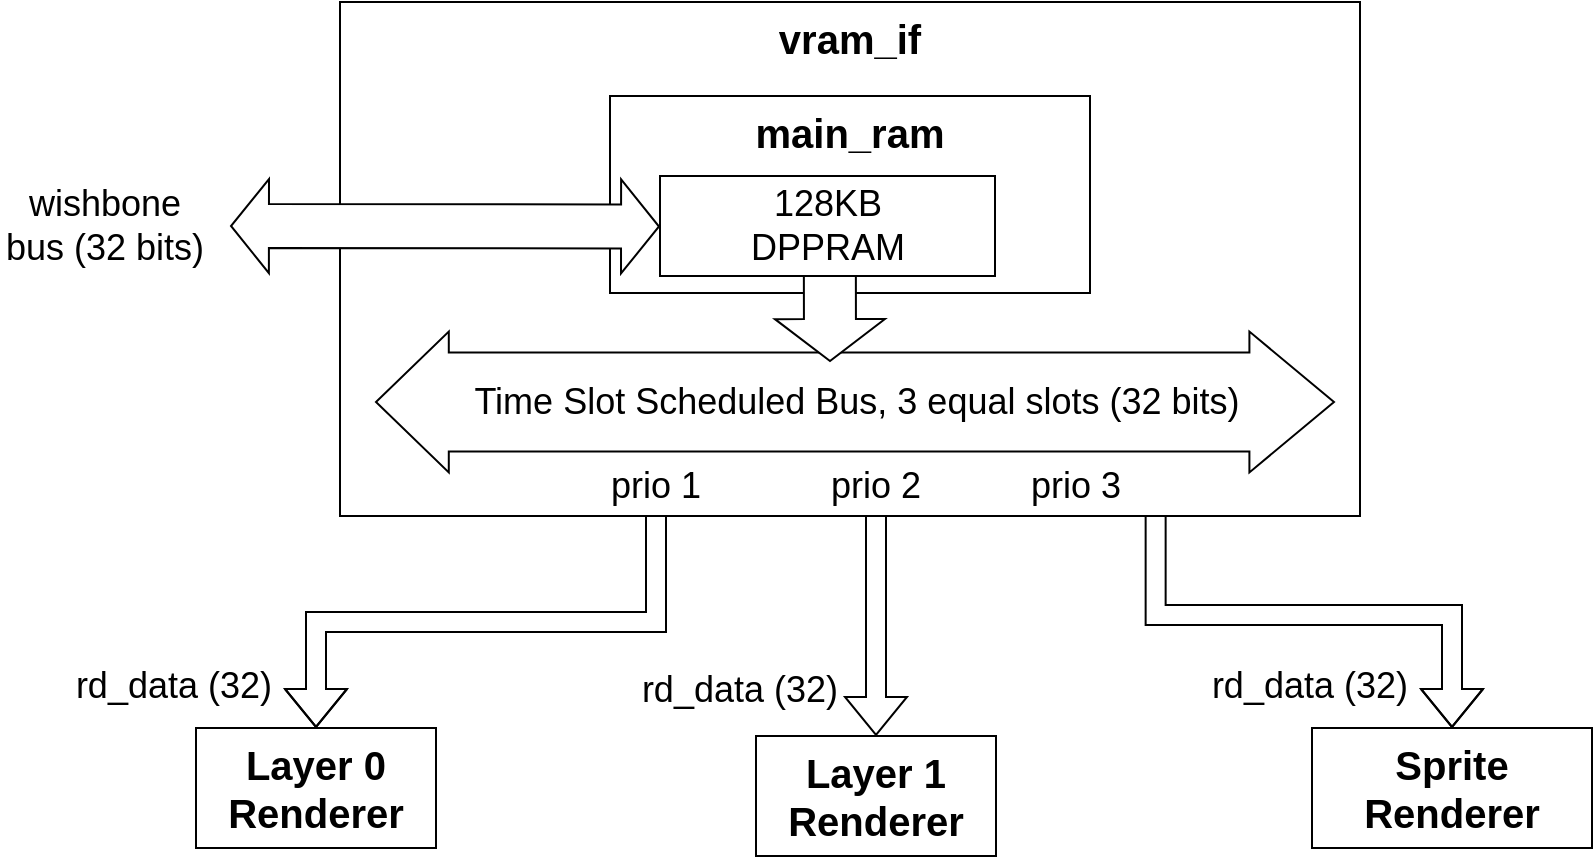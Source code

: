 <mxfile version="26.1.1">
  <diagram name="Page-1" id="pePPHIz_Z-3ypGcNoRQu">
    <mxGraphModel dx="1416" dy="1944" grid="1" gridSize="10" guides="1" tooltips="1" connect="1" arrows="1" fold="1" page="1" pageScale="1" pageWidth="850" pageHeight="1100" math="0" shadow="0">
      <root>
        <mxCell id="0" />
        <mxCell id="1" parent="0" />
        <mxCell id="lctuFp7-XZRGD5zZsg9I-6" value="" style="endArrow=classic;html=1;rounded=0;startArrow=none;startFill=0;endFill=1;exitX=0.5;exitY=0.5;exitDx=0;exitDy=0;edgeStyle=orthogonalEdgeStyle;fontSize=18;shape=flexArrow;exitPerimeter=0;" parent="1" source="lctuFp7-XZRGD5zZsg9I-25" target="lctuFp7-XZRGD5zZsg9I-4" edge="1">
          <mxGeometry width="50" height="50" relative="1" as="geometry">
            <mxPoint x="138" y="-120" as="sourcePoint" />
            <mxPoint x="168" y="-70" as="targetPoint" />
            <Array as="points">
              <mxPoint x="438" y="-140" />
              <mxPoint x="268" y="-140" />
            </Array>
          </mxGeometry>
        </mxCell>
        <mxCell id="lctuFp7-XZRGD5zZsg9I-12" value="" style="endArrow=classic;html=1;rounded=0;startArrow=none;startFill=0;endFill=1;edgeStyle=elbowEdgeStyle;fontSize=18;elbow=vertical;exitX=0.882;exitY=0.973;exitDx=0;exitDy=0;shape=flexArrow;exitPerimeter=0;" parent="1" target="lctuFp7-XZRGD5zZsg9I-10" edge="1">
          <mxGeometry width="50" height="50" relative="1" as="geometry">
            <mxPoint x="687.82" y="-199.939" as="sourcePoint" />
            <mxPoint x="878" y="-60" as="targetPoint" />
          </mxGeometry>
        </mxCell>
        <mxCell id="lctuFp7-XZRGD5zZsg9I-9" value="" style="endArrow=classic;html=1;rounded=0;startArrow=none;startFill=0;endFill=1;exitX=0.5;exitY=0.433;exitDx=0;exitDy=0;fontSize=18;edgeStyle=orthogonalEdgeStyle;shape=flexArrow;exitPerimeter=0;" parent="1" source="lctuFp7-XZRGD5zZsg9I-26" target="lctuFp7-XZRGD5zZsg9I-7" edge="1">
          <mxGeometry width="50" height="50" relative="1" as="geometry">
            <mxPoint x="528" y="-120" as="sourcePoint" />
            <mxPoint x="558" y="-70" as="targetPoint" />
          </mxGeometry>
        </mxCell>
        <mxCell id="lctuFp7-XZRGD5zZsg9I-1" value="&lt;b style=&quot;font-size: 20px;&quot;&gt;vram_if&lt;/b&gt;" style="rounded=0;whiteSpace=wrap;html=1;direction=east;verticalAlign=top;fontSize=20;points=[[0,0,0,0,0],[0,0.25,0,0,0],[0,0.51,0,0,0],[0,0.75,0,0,0],[0,1,0,0,0],[0.13,1,0,0,0],[0.25,0,0,0,0],[0.25,1,0,0,0],[0.37,1,0,0,0],[0.5,0,0,0,0],[0.5,1,0,0,0],[0.63,1,0,0,0],[0.75,0,0,0,0],[0.75,1,0,0,0],[0.87,1,0,0,0],[1,0,0,0,0],[1,0.25,0,0,0],[1,0.51,0,0,0],[1,0.75,0,0,0],[1,1,0,0,0]];" parent="1" vertex="1">
          <mxGeometry x="280" y="-450" width="510" height="257" as="geometry" />
        </mxCell>
        <mxCell id="lctuFp7-XZRGD5zZsg9I-2" value="main_ram" style="rounded=0;whiteSpace=wrap;html=1;verticalAlign=top;fontStyle=1;fontSize=20;" parent="1" vertex="1">
          <mxGeometry x="415" y="-403" width="240" height="98.5" as="geometry" />
        </mxCell>
        <mxCell id="lctuFp7-XZRGD5zZsg9I-4" value="&lt;b&gt;Layer 0 Renderer&lt;/b&gt;" style="rounded=0;whiteSpace=wrap;html=1;direction=east;fontSize=20;" parent="1" vertex="1">
          <mxGeometry x="208" y="-87" width="120" height="60" as="geometry" />
        </mxCell>
        <mxCell id="lctuFp7-XZRGD5zZsg9I-7" value="&lt;b&gt;Layer 1 Renderer&lt;/b&gt;" style="rounded=0;whiteSpace=wrap;html=1;direction=east;fontSize=20;" parent="1" vertex="1">
          <mxGeometry x="488" y="-83" width="120" height="60" as="geometry" />
        </mxCell>
        <mxCell id="lctuFp7-XZRGD5zZsg9I-10" value="&lt;b&gt;Sprite&lt;br style=&quot;font-size: 20px;&quot;&gt;Renderer&lt;/b&gt;" style="rounded=0;whiteSpace=wrap;html=1;direction=east;fontSize=20;" parent="1" vertex="1">
          <mxGeometry x="766" y="-87" width="140" height="60" as="geometry" />
        </mxCell>
        <mxCell id="lctuFp7-XZRGD5zZsg9I-17" value="rd_data (32)" style="text;html=1;strokeColor=none;fillColor=none;align=right;verticalAlign=middle;whiteSpace=wrap;rounded=0;fontSize=18;" parent="1" vertex="1">
          <mxGeometry x="128" y="-123" width="120" height="30" as="geometry" />
        </mxCell>
        <mxCell id="lctuFp7-XZRGD5zZsg9I-18" value="rd_data (32)" style="text;html=1;strokeColor=none;fillColor=none;align=right;verticalAlign=middle;whiteSpace=wrap;rounded=0;fontSize=18;" parent="1" vertex="1">
          <mxGeometry x="401" y="-121" width="130" height="30" as="geometry" />
        </mxCell>
        <mxCell id="lctuFp7-XZRGD5zZsg9I-19" value="rd_data (32)" style="text;html=1;strokeColor=none;fillColor=none;align=right;verticalAlign=middle;whiteSpace=wrap;rounded=0;fontSize=18;" parent="1" vertex="1">
          <mxGeometry x="646" y="-123" width="170" height="30" as="geometry" />
        </mxCell>
        <mxCell id="lctuFp7-XZRGD5zZsg9I-25" value="prio 1" style="text;html=1;strokeColor=none;fillColor=none;align=center;verticalAlign=middle;whiteSpace=wrap;rounded=0;fontSize=18;" parent="1" vertex="1">
          <mxGeometry x="408" y="-223" width="60" height="30" as="geometry" />
        </mxCell>
        <mxCell id="lctuFp7-XZRGD5zZsg9I-26" value="prio 2" style="text;html=1;strokeColor=none;fillColor=none;align=center;verticalAlign=middle;whiteSpace=wrap;rounded=0;fontSize=18;" parent="1" vertex="1">
          <mxGeometry x="518" y="-223" width="60" height="30" as="geometry" />
        </mxCell>
        <mxCell id="lctuFp7-XZRGD5zZsg9I-27" value="prio 3" style="text;html=1;strokeColor=none;fillColor=none;align=center;verticalAlign=middle;whiteSpace=wrap;rounded=0;fontSize=18;" parent="1" vertex="1">
          <mxGeometry x="618" y="-223" width="60" height="30" as="geometry" />
        </mxCell>
        <mxCell id="lctuFp7-XZRGD5zZsg9I-29" value="" style="shape=flexArrow;endArrow=classic;startArrow=classic;html=1;rounded=0;fontSize=18;targetPerimeterSpacing=0;entryX=0;entryY=0.5;entryDx=0;entryDy=0;startWidth=24;startSize=5.99;width=22;endWidth=24;endSize=5.99;fillColor=default;" parent="1" edge="1">
          <mxGeometry width="100" height="100" relative="1" as="geometry">
            <mxPoint x="225" y="-338" as="sourcePoint" />
            <mxPoint x="440" y="-337.75" as="targetPoint" />
            <Array as="points" />
          </mxGeometry>
        </mxCell>
        <mxCell id="lctuFp7-XZRGD5zZsg9I-31" value="wishbone bus (32 bits)" style="text;html=1;strokeColor=none;fillColor=none;align=center;verticalAlign=middle;whiteSpace=wrap;rounded=0;fontSize=18;" parent="1" vertex="1">
          <mxGeometry x="110" y="-352.75" width="105" height="30" as="geometry" />
        </mxCell>
        <mxCell id="lctuFp7-XZRGD5zZsg9I-28" value="Time Slot Scheduled Bus, 3 equal slots (32 bits)" style="shape=flexArrow;endArrow=classic;html=1;rounded=0;fontSize=18;targetPerimeterSpacing=0;startArrow=block;width=49.412;startSize=11.8;endSize=13.765;fillColor=default;" parent="1" edge="1">
          <mxGeometry width="50" height="50" relative="1" as="geometry">
            <mxPoint x="297.5" y="-250" as="sourcePoint" />
            <mxPoint x="777.5" y="-250" as="targetPoint" />
            <Array as="points" />
            <mxPoint as="offset" />
          </mxGeometry>
        </mxCell>
        <mxCell id="f4Hqok1rJZObJbsMupch-1" value="" style="shape=flexArrow;endArrow=classic;html=1;rounded=0;endWidth=28;endSize=6.66;width=26;fillColor=default;exitX=0.507;exitY=0.86;exitDx=0;exitDy=0;exitPerimeter=0;" edge="1" parent="1" source="lctuFp7-XZRGD5zZsg9I-24">
          <mxGeometry width="50" height="50" relative="1" as="geometry">
            <mxPoint x="524.5" y="-314" as="sourcePoint" />
            <mxPoint x="525" y="-270" as="targetPoint" />
          </mxGeometry>
        </mxCell>
        <mxCell id="lctuFp7-XZRGD5zZsg9I-24" value="128KB&lt;br&gt;DPPRAM" style="rounded=0;whiteSpace=wrap;html=1;fontSize=18;" parent="1" vertex="1">
          <mxGeometry x="440" y="-363" width="167.5" height="50" as="geometry" />
        </mxCell>
      </root>
    </mxGraphModel>
  </diagram>
</mxfile>

